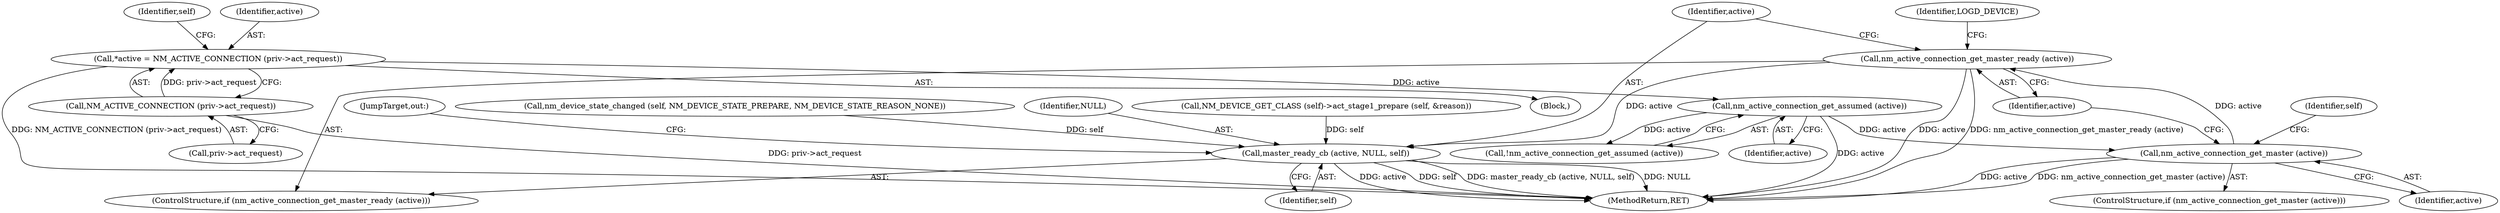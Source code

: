 digraph "0_NetworkManager_d5fc88e573fa58b93034b04d35a2454f5d28cad9@API" {
"1003684" [label="(Call,nm_active_connection_get_master_ready (active))"];
"1003680" [label="(Call,nm_active_connection_get_master (active))"];
"1003649" [label="(Call,nm_active_connection_get_assumed (active))"];
"1003617" [label="(Call,*active = NM_ACTIVE_CONNECTION (priv->act_request))"];
"1003619" [label="(Call,NM_ACTIVE_CONNECTION (priv->act_request))"];
"1003686" [label="(Call,master_ready_cb (active, NULL, self))"];
"1003687" [label="(Identifier,active)"];
"1003680" [label="(Call,nm_active_connection_get_master (active))"];
"1003617" [label="(Call,*active = NM_ACTIVE_CONNECTION (priv->act_request))"];
"1003683" [label="(ControlStructure,if (nm_active_connection_get_master_ready (active)))"];
"1003618" [label="(Identifier,active)"];
"1003620" [label="(Call,priv->act_request)"];
"1003693" [label="(Identifier,LOGD_DEVICE)"];
"1003643" [label="(Call,nm_device_state_changed (self, NM_DEVICE_STATE_PREPARE, NM_DEVICE_STATE_REASON_NONE))"];
"1003688" [label="(Identifier,NULL)"];
"1003654" [label="(Call,NM_DEVICE_GET_CLASS (self)->act_stage1_prepare (self, &reason))"];
"1003648" [label="(Call,!nm_active_connection_get_assumed (active))"];
"1003686" [label="(Call,master_ready_cb (active, NULL, self))"];
"1003684" [label="(Call,nm_active_connection_get_master_ready (active))"];
"1003619" [label="(Call,NM_ACTIVE_CONNECTION (priv->act_request))"];
"1003650" [label="(Identifier,active)"];
"1003649" [label="(Call,nm_active_connection_get_assumed (active))"];
"1003689" [label="(Identifier,self)"];
"1003704" [label="(JumpTarget,out:)"];
"1003679" [label="(ControlStructure,if (nm_active_connection_get_master (active)))"];
"1003681" [label="(Identifier,active)"];
"1003703" [label="(Identifier,self)"];
"1003624" [label="(Identifier,self)"];
"1007368" [label="(MethodReturn,RET)"];
"1003685" [label="(Identifier,active)"];
"1003597" [label="(Block,)"];
"1003684" -> "1003683"  [label="AST: "];
"1003684" -> "1003685"  [label="CFG: "];
"1003685" -> "1003684"  [label="AST: "];
"1003687" -> "1003684"  [label="CFG: "];
"1003693" -> "1003684"  [label="CFG: "];
"1003684" -> "1007368"  [label="DDG: active"];
"1003684" -> "1007368"  [label="DDG: nm_active_connection_get_master_ready (active)"];
"1003680" -> "1003684"  [label="DDG: active"];
"1003684" -> "1003686"  [label="DDG: active"];
"1003680" -> "1003679"  [label="AST: "];
"1003680" -> "1003681"  [label="CFG: "];
"1003681" -> "1003680"  [label="AST: "];
"1003685" -> "1003680"  [label="CFG: "];
"1003703" -> "1003680"  [label="CFG: "];
"1003680" -> "1007368"  [label="DDG: active"];
"1003680" -> "1007368"  [label="DDG: nm_active_connection_get_master (active)"];
"1003649" -> "1003680"  [label="DDG: active"];
"1003649" -> "1003648"  [label="AST: "];
"1003649" -> "1003650"  [label="CFG: "];
"1003650" -> "1003649"  [label="AST: "];
"1003648" -> "1003649"  [label="CFG: "];
"1003649" -> "1007368"  [label="DDG: active"];
"1003649" -> "1003648"  [label="DDG: active"];
"1003617" -> "1003649"  [label="DDG: active"];
"1003617" -> "1003597"  [label="AST: "];
"1003617" -> "1003619"  [label="CFG: "];
"1003618" -> "1003617"  [label="AST: "];
"1003619" -> "1003617"  [label="AST: "];
"1003624" -> "1003617"  [label="CFG: "];
"1003617" -> "1007368"  [label="DDG: NM_ACTIVE_CONNECTION (priv->act_request)"];
"1003619" -> "1003617"  [label="DDG: priv->act_request"];
"1003619" -> "1003620"  [label="CFG: "];
"1003620" -> "1003619"  [label="AST: "];
"1003619" -> "1007368"  [label="DDG: priv->act_request"];
"1003686" -> "1003683"  [label="AST: "];
"1003686" -> "1003689"  [label="CFG: "];
"1003687" -> "1003686"  [label="AST: "];
"1003688" -> "1003686"  [label="AST: "];
"1003689" -> "1003686"  [label="AST: "];
"1003704" -> "1003686"  [label="CFG: "];
"1003686" -> "1007368"  [label="DDG: NULL"];
"1003686" -> "1007368"  [label="DDG: active"];
"1003686" -> "1007368"  [label="DDG: self"];
"1003686" -> "1007368"  [label="DDG: master_ready_cb (active, NULL, self)"];
"1003643" -> "1003686"  [label="DDG: self"];
"1003654" -> "1003686"  [label="DDG: self"];
}
